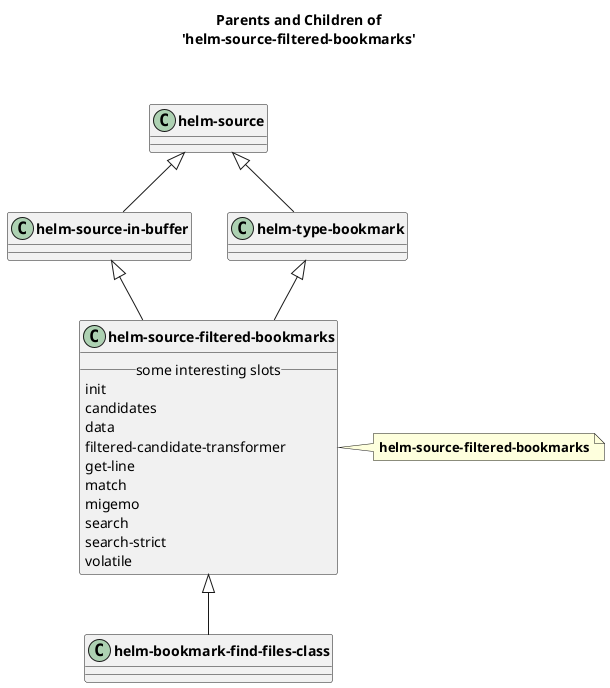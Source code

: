 @startuml
skinparam classFontStyle bold
skinparam captionFontStyle bold
title **Parents and Children of**\n**'helm-source-filtered-bookmarks'**\n\n
"helm-source-in-buffer" <|-- "helm-source-filtered-bookmarks"
"helm-type-bookmark" <|-- "helm-source-filtered-bookmarks"
class "helm-source-in-buffer"
"helm-source" <|-- "helm-source-in-buffer"
class "helm-source"
class "helm-type-bookmark"
"helm-source" <|-- "helm-type-bookmark"
class "helm-source"
class "helm-source-filtered-bookmarks" {
	__ some interesting slots __
	init
	candidates
	data
	filtered-candidate-transformer
	get-line
	match
	migemo
	search
	search-strict
	volatile
}
note right of "helm-source-filtered-bookmarks"
	**helm-source-filtered-bookmarks**
end note
"helm-source-filtered-bookmarks" <|-- "helm-bookmark-find-files-class"
@enduml
